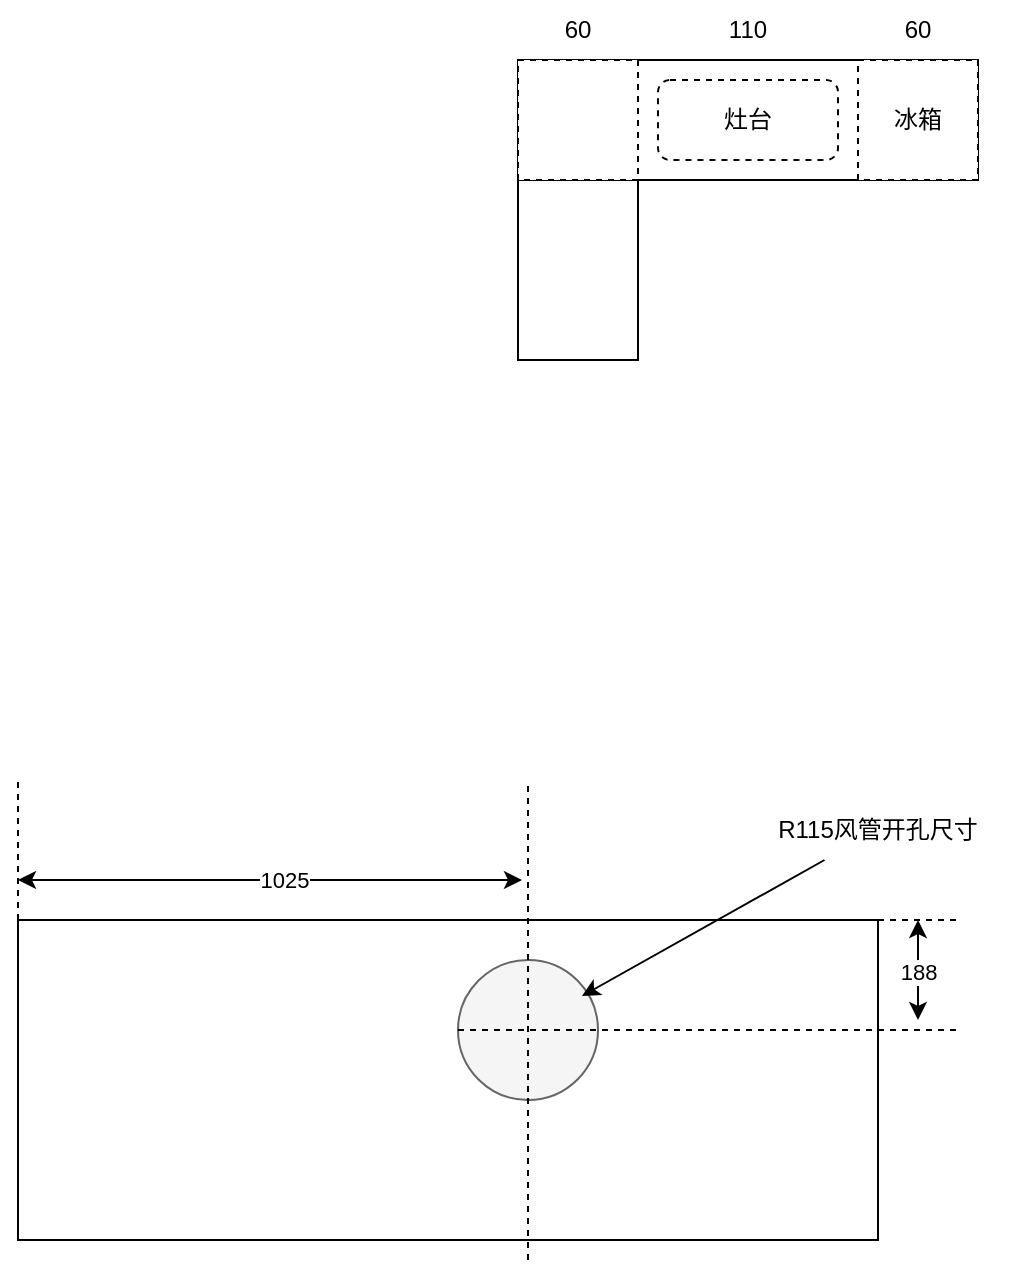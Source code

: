 <mxfile version="27.1.4">
  <diagram name="第 1 页" id="qWH0tejkIUYA-mNvJ_dW">
    <mxGraphModel dx="788" dy="297" grid="1" gridSize="10" guides="1" tooltips="1" connect="1" arrows="1" fold="1" page="1" pageScale="1" pageWidth="827" pageHeight="1169" math="0" shadow="0">
      <root>
        <mxCell id="0" />
        <mxCell id="1" parent="0" />
        <mxCell id="kG2VPN0yLixIVYURetCY-2" value="" style="rounded=0;whiteSpace=wrap;html=1;" vertex="1" parent="1">
          <mxGeometry x="290" y="360" width="230" height="60" as="geometry" />
        </mxCell>
        <mxCell id="kG2VPN0yLixIVYURetCY-3" value="" style="rounded=0;whiteSpace=wrap;html=1;" vertex="1" parent="1">
          <mxGeometry x="290" y="420" width="60" height="90" as="geometry" />
        </mxCell>
        <mxCell id="kG2VPN0yLixIVYURetCY-4" value="冰箱" style="rounded=0;whiteSpace=wrap;html=1;dashed=1;" vertex="1" parent="1">
          <mxGeometry x="460" y="360" width="60" height="60" as="geometry" />
        </mxCell>
        <mxCell id="kG2VPN0yLixIVYURetCY-5" value="60" style="text;html=1;align=center;verticalAlign=middle;whiteSpace=wrap;rounded=0;" vertex="1" parent="1">
          <mxGeometry x="460" y="330" width="60" height="30" as="geometry" />
        </mxCell>
        <mxCell id="kG2VPN0yLixIVYURetCY-6" value="" style="rounded=0;whiteSpace=wrap;html=1;strokeColor=default;dashed=1;" vertex="1" parent="1">
          <mxGeometry x="290" y="360" width="60" height="60" as="geometry" />
        </mxCell>
        <mxCell id="kG2VPN0yLixIVYURetCY-7" value="60" style="text;html=1;align=center;verticalAlign=middle;whiteSpace=wrap;rounded=0;" vertex="1" parent="1">
          <mxGeometry x="290" y="330" width="60" height="30" as="geometry" />
        </mxCell>
        <mxCell id="kG2VPN0yLixIVYURetCY-8" value="110" style="text;html=1;align=center;verticalAlign=middle;whiteSpace=wrap;rounded=0;" vertex="1" parent="1">
          <mxGeometry x="350" y="330" width="110" height="30" as="geometry" />
        </mxCell>
        <mxCell id="kG2VPN0yLixIVYURetCY-9" value="灶台" style="rounded=1;whiteSpace=wrap;html=1;dashed=1;" vertex="1" parent="1">
          <mxGeometry x="360" y="370" width="90" height="40" as="geometry" />
        </mxCell>
        <mxCell id="kG2VPN0yLixIVYURetCY-10" value="" style="rounded=0;whiteSpace=wrap;html=1;" vertex="1" parent="1">
          <mxGeometry x="40" y="790" width="430" height="160" as="geometry" />
        </mxCell>
        <mxCell id="kG2VPN0yLixIVYURetCY-12" value="" style="ellipse;whiteSpace=wrap;html=1;aspect=fixed;fillColor=#f5f5f5;fontColor=#333333;strokeColor=#666666;" vertex="1" parent="1">
          <mxGeometry x="260" y="810" width="70" height="70" as="geometry" />
        </mxCell>
        <mxCell id="kG2VPN0yLixIVYURetCY-14" value="" style="endArrow=none;dashed=1;html=1;rounded=0;exitX=0;exitY=0;exitDx=0;exitDy=0;" edge="1" parent="1" source="kG2VPN0yLixIVYURetCY-10">
          <mxGeometry width="50" height="50" relative="1" as="geometry">
            <mxPoint x="120" y="790" as="sourcePoint" />
            <mxPoint x="40" y="720" as="targetPoint" />
          </mxGeometry>
        </mxCell>
        <mxCell id="kG2VPN0yLixIVYURetCY-15" value="" style="endArrow=none;dashed=1;html=1;rounded=0;" edge="1" parent="1">
          <mxGeometry width="50" height="50" relative="1" as="geometry">
            <mxPoint x="295" y="960" as="sourcePoint" />
            <mxPoint x="295" y="720" as="targetPoint" />
          </mxGeometry>
        </mxCell>
        <mxCell id="kG2VPN0yLixIVYURetCY-20" value="" style="endArrow=none;dashed=1;html=1;rounded=0;exitX=0;exitY=0.5;exitDx=0;exitDy=0;" edge="1" parent="1" source="kG2VPN0yLixIVYURetCY-12">
          <mxGeometry width="50" height="50" relative="1" as="geometry">
            <mxPoint x="520" y="860" as="sourcePoint" />
            <mxPoint x="510" y="845" as="targetPoint" />
          </mxGeometry>
        </mxCell>
        <mxCell id="kG2VPN0yLixIVYURetCY-21" value="" style="endArrow=none;dashed=1;html=1;rounded=0;exitX=0.873;exitY=0.024;exitDx=0;exitDy=0;exitPerimeter=0;" edge="1" parent="1">
          <mxGeometry width="50" height="50" relative="1" as="geometry">
            <mxPoint x="470.0" y="790.0" as="sourcePoint" />
            <mxPoint x="510" y="790" as="targetPoint" />
          </mxGeometry>
        </mxCell>
        <mxCell id="kG2VPN0yLixIVYURetCY-23" value="" style="endArrow=classic;startArrow=classic;html=1;rounded=0;" edge="1" parent="1">
          <mxGeometry width="50" height="50" relative="1" as="geometry">
            <mxPoint x="40" y="770" as="sourcePoint" />
            <mxPoint x="292" y="770" as="targetPoint" />
          </mxGeometry>
        </mxCell>
        <mxCell id="kG2VPN0yLixIVYURetCY-24" value="1025" style="edgeLabel;html=1;align=center;verticalAlign=middle;resizable=0;points=[];" vertex="1" connectable="0" parent="kG2VPN0yLixIVYURetCY-23">
          <mxGeometry x="0.052" relative="1" as="geometry">
            <mxPoint as="offset" />
          </mxGeometry>
        </mxCell>
        <mxCell id="kG2VPN0yLixIVYURetCY-25" value="" style="endArrow=classic;startArrow=classic;html=1;rounded=0;" edge="1" parent="1">
          <mxGeometry width="50" height="50" relative="1" as="geometry">
            <mxPoint x="490" y="840" as="sourcePoint" />
            <mxPoint x="490" y="790" as="targetPoint" />
          </mxGeometry>
        </mxCell>
        <mxCell id="kG2VPN0yLixIVYURetCY-26" value="188" style="edgeLabel;html=1;align=center;verticalAlign=middle;resizable=0;points=[];" vertex="1" connectable="0" parent="kG2VPN0yLixIVYURetCY-25">
          <mxGeometry x="-0.017" relative="1" as="geometry">
            <mxPoint as="offset" />
          </mxGeometry>
        </mxCell>
        <mxCell id="kG2VPN0yLixIVYURetCY-27" value="" style="endArrow=classic;html=1;rounded=0;entryX=0.886;entryY=0.257;entryDx=0;entryDy=0;entryPerimeter=0;" edge="1" parent="1" source="kG2VPN0yLixIVYURetCY-28" target="kG2VPN0yLixIVYURetCY-12">
          <mxGeometry width="50" height="50" relative="1" as="geometry">
            <mxPoint x="430" y="750" as="sourcePoint" />
            <mxPoint x="480" y="710" as="targetPoint" />
          </mxGeometry>
        </mxCell>
        <mxCell id="kG2VPN0yLixIVYURetCY-28" value="R115风管开孔尺寸" style="text;html=1;align=center;verticalAlign=middle;whiteSpace=wrap;rounded=0;labelBorderColor=none;" vertex="1" parent="1">
          <mxGeometry x="400" y="730" width="140" height="30" as="geometry" />
        </mxCell>
      </root>
    </mxGraphModel>
  </diagram>
</mxfile>
